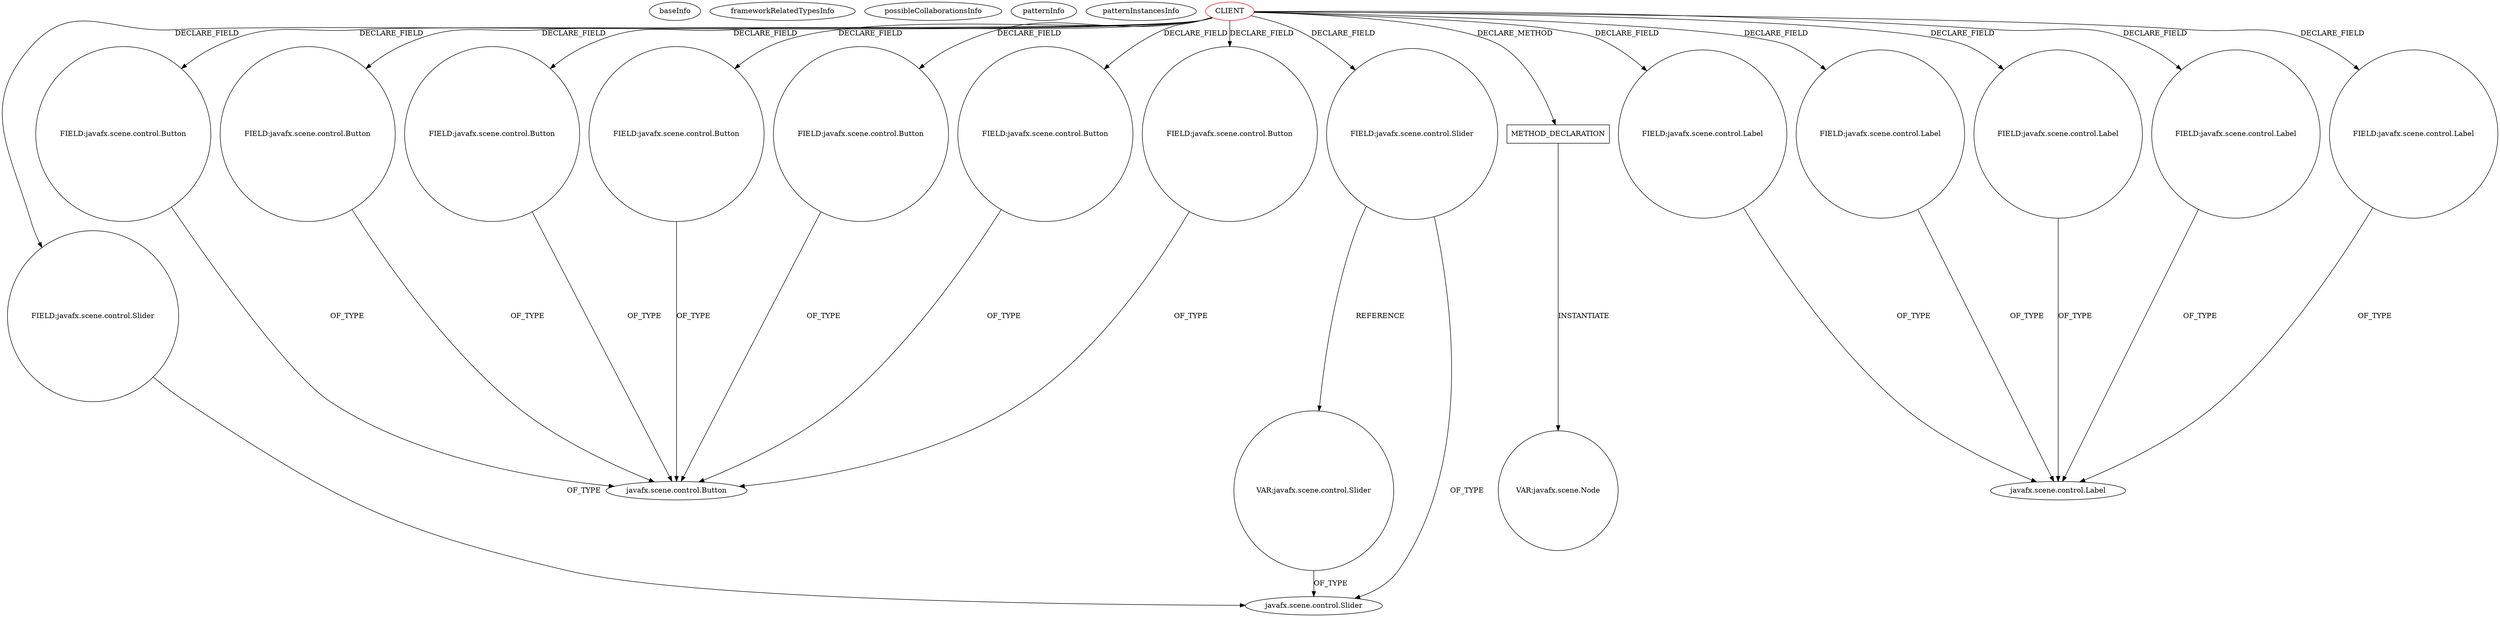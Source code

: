 digraph {
baseInfo[graphId=1225,category="pattern",isAnonymous=false,possibleRelation=false]
frameworkRelatedTypesInfo[]
possibleCollaborationsInfo[]
patternInfo[frequency=2.0,patternRootClient=0]
patternInstancesInfo[0="candybibby-Snake~/candybibby-Snake/Snake-master/src/graphicsJavaFX/Controller.java~Controller~2239",1="if12b051-SWP_Paint~/if12b051-SWP_Paint/SWP_Paint-master/SWP_Paint/src/gui/MainController.java~MainController~3089"]
38[label="FIELD:javafx.scene.control.Slider",vertexType="FIELD_DECLARATION",isFrameworkType=false,shape=circle]
0[label="CLIENT",vertexType="ROOT_CLIENT_CLASS_DECLARATION",isFrameworkType=false,color=red]
4[label="FIELD:javafx.scene.control.Button",vertexType="FIELD_DECLARATION",isFrameworkType=false,shape=circle]
8[label="FIELD:javafx.scene.control.Button",vertexType="FIELD_DECLARATION",isFrameworkType=false,shape=circle]
10[label="FIELD:javafx.scene.control.Button",vertexType="FIELD_DECLARATION",isFrameworkType=false,shape=circle]
14[label="FIELD:javafx.scene.control.Button",vertexType="FIELD_DECLARATION",isFrameworkType=false,shape=circle]
12[label="FIELD:javafx.scene.control.Button",vertexType="FIELD_DECLARATION",isFrameworkType=false,shape=circle]
2[label="FIELD:javafx.scene.control.Button",vertexType="FIELD_DECLARATION",isFrameworkType=false,shape=circle]
6[label="FIELD:javafx.scene.control.Button",vertexType="FIELD_DECLARATION",isFrameworkType=false,shape=circle]
40[label="FIELD:javafx.scene.control.Slider",vertexType="FIELD_DECLARATION",isFrameworkType=false,shape=circle]
53[label="VAR:javafx.scene.control.Slider",vertexType="VARIABLE_EXPRESION",isFrameworkType=false,shape=circle]
141[label="METHOD_DECLARATION",vertexType="CLIENT_METHOD_DECLARATION",isFrameworkType=false,shape=box]
24[label="FIELD:javafx.scene.control.Label",vertexType="FIELD_DECLARATION",isFrameworkType=false,shape=circle]
21[label="javafx.scene.control.Label",vertexType="FRAMEWORK_CLASS_TYPE",isFrameworkType=false]
26[label="FIELD:javafx.scene.control.Label",vertexType="FIELD_DECLARATION",isFrameworkType=false,shape=circle]
20[label="FIELD:javafx.scene.control.Label",vertexType="FIELD_DECLARATION",isFrameworkType=false,shape=circle]
22[label="FIELD:javafx.scene.control.Label",vertexType="FIELD_DECLARATION",isFrameworkType=false,shape=circle]
28[label="FIELD:javafx.scene.control.Label",vertexType="FIELD_DECLARATION",isFrameworkType=false,shape=circle]
3[label="javafx.scene.control.Button",vertexType="FRAMEWORK_CLASS_TYPE",isFrameworkType=false]
37[label="javafx.scene.control.Slider",vertexType="FRAMEWORK_CLASS_TYPE",isFrameworkType=false]
198[label="VAR:javafx.scene.Node",vertexType="VARIABLE_EXPRESION",isFrameworkType=false,shape=circle]
0->6[label="DECLARE_FIELD"]
0->4[label="DECLARE_FIELD"]
0->12[label="DECLARE_FIELD"]
0->141[label="DECLARE_METHOD"]
20->21[label="OF_TYPE"]
0->40[label="DECLARE_FIELD"]
0->8[label="DECLARE_FIELD"]
28->21[label="OF_TYPE"]
38->37[label="OF_TYPE"]
8->3[label="OF_TYPE"]
24->21[label="OF_TYPE"]
26->21[label="OF_TYPE"]
0->10[label="DECLARE_FIELD"]
40->37[label="OF_TYPE"]
12->3[label="OF_TYPE"]
0->2[label="DECLARE_FIELD"]
0->24[label="DECLARE_FIELD"]
0->14[label="DECLARE_FIELD"]
0->28[label="DECLARE_FIELD"]
2->3[label="OF_TYPE"]
14->3[label="OF_TYPE"]
0->20[label="DECLARE_FIELD"]
22->21[label="OF_TYPE"]
0->26[label="DECLARE_FIELD"]
6->3[label="OF_TYPE"]
141->198[label="INSTANTIATE"]
0->38[label="DECLARE_FIELD"]
53->37[label="OF_TYPE"]
40->53[label="REFERENCE"]
4->3[label="OF_TYPE"]
10->3[label="OF_TYPE"]
0->22[label="DECLARE_FIELD"]
}
